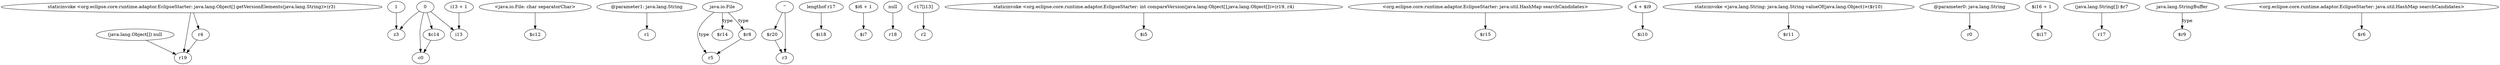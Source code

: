 digraph g {
0[label="(java.lang.Object[]) null"]
1[label="r19"]
0->1[label=""]
2[label="1"]
3[label="z3"]
2->3[label=""]
4[label="<java.io.File: char separatorChar>"]
5[label="$c12"]
4->5[label=""]
6[label="@parameter1: java.lang.String"]
7[label="r1"]
6->7[label=""]
8[label="0"]
8->3[label=""]
9[label="java.io.File"]
10[label="r5"]
9->10[label="type"]
11[label="''"]
12[label="$r20"]
11->12[label=""]
13[label="lengthof r17"]
14[label="$i18"]
13->14[label=""]
15[label="i13"]
8->15[label=""]
16[label="$i6 + 1"]
17[label="$i7"]
16->17[label=""]
18[label="null"]
19[label="r18"]
18->19[label=""]
20[label="c0"]
8->20[label=""]
21[label="r17[i13]"]
22[label="r2"]
21->22[label=""]
23[label="staticinvoke <org.eclipse.core.runtime.adaptor.EclipseStarter: int compareVersion(java.lang.Object[],java.lang.Object[])>(r19, r4)"]
24[label="$i5"]
23->24[label=""]
25[label="<org.eclipse.core.runtime.adaptor.EclipseStarter: java.util.HashMap searchCandidates>"]
26[label="$r15"]
25->26[label=""]
27[label="r4"]
27->1[label=""]
28[label="$c14"]
28->20[label=""]
29[label="r3"]
11->29[label=""]
30[label="4 + $i9"]
31[label="$i10"]
30->31[label=""]
12->29[label=""]
32[label="staticinvoke <java.lang.String: java.lang.String valueOf(java.lang.Object)>($r10)"]
33[label="$r11"]
32->33[label=""]
34[label="staticinvoke <org.eclipse.core.runtime.adaptor.EclipseStarter: java.lang.Object[] getVersionElements(java.lang.String)>(r3)"]
34->1[label=""]
8->28[label=""]
35[label="@parameter0: java.lang.String"]
36[label="r0"]
35->36[label=""]
37[label="$i16 + 1"]
38[label="$i17"]
37->38[label=""]
34->27[label=""]
39[label="(java.lang.String[]) $r7"]
40[label="r17"]
39->40[label=""]
41[label="java.lang.StringBuffer"]
42[label="$r9"]
41->42[label="type"]
43[label="$r14"]
9->43[label="type"]
44[label="$r8"]
44->10[label=""]
45[label="i13 + 1"]
45->15[label=""]
46[label="<org.eclipse.core.runtime.adaptor.EclipseStarter: java.util.HashMap searchCandidates>"]
47[label="$r6"]
46->47[label=""]
9->44[label="type"]
}